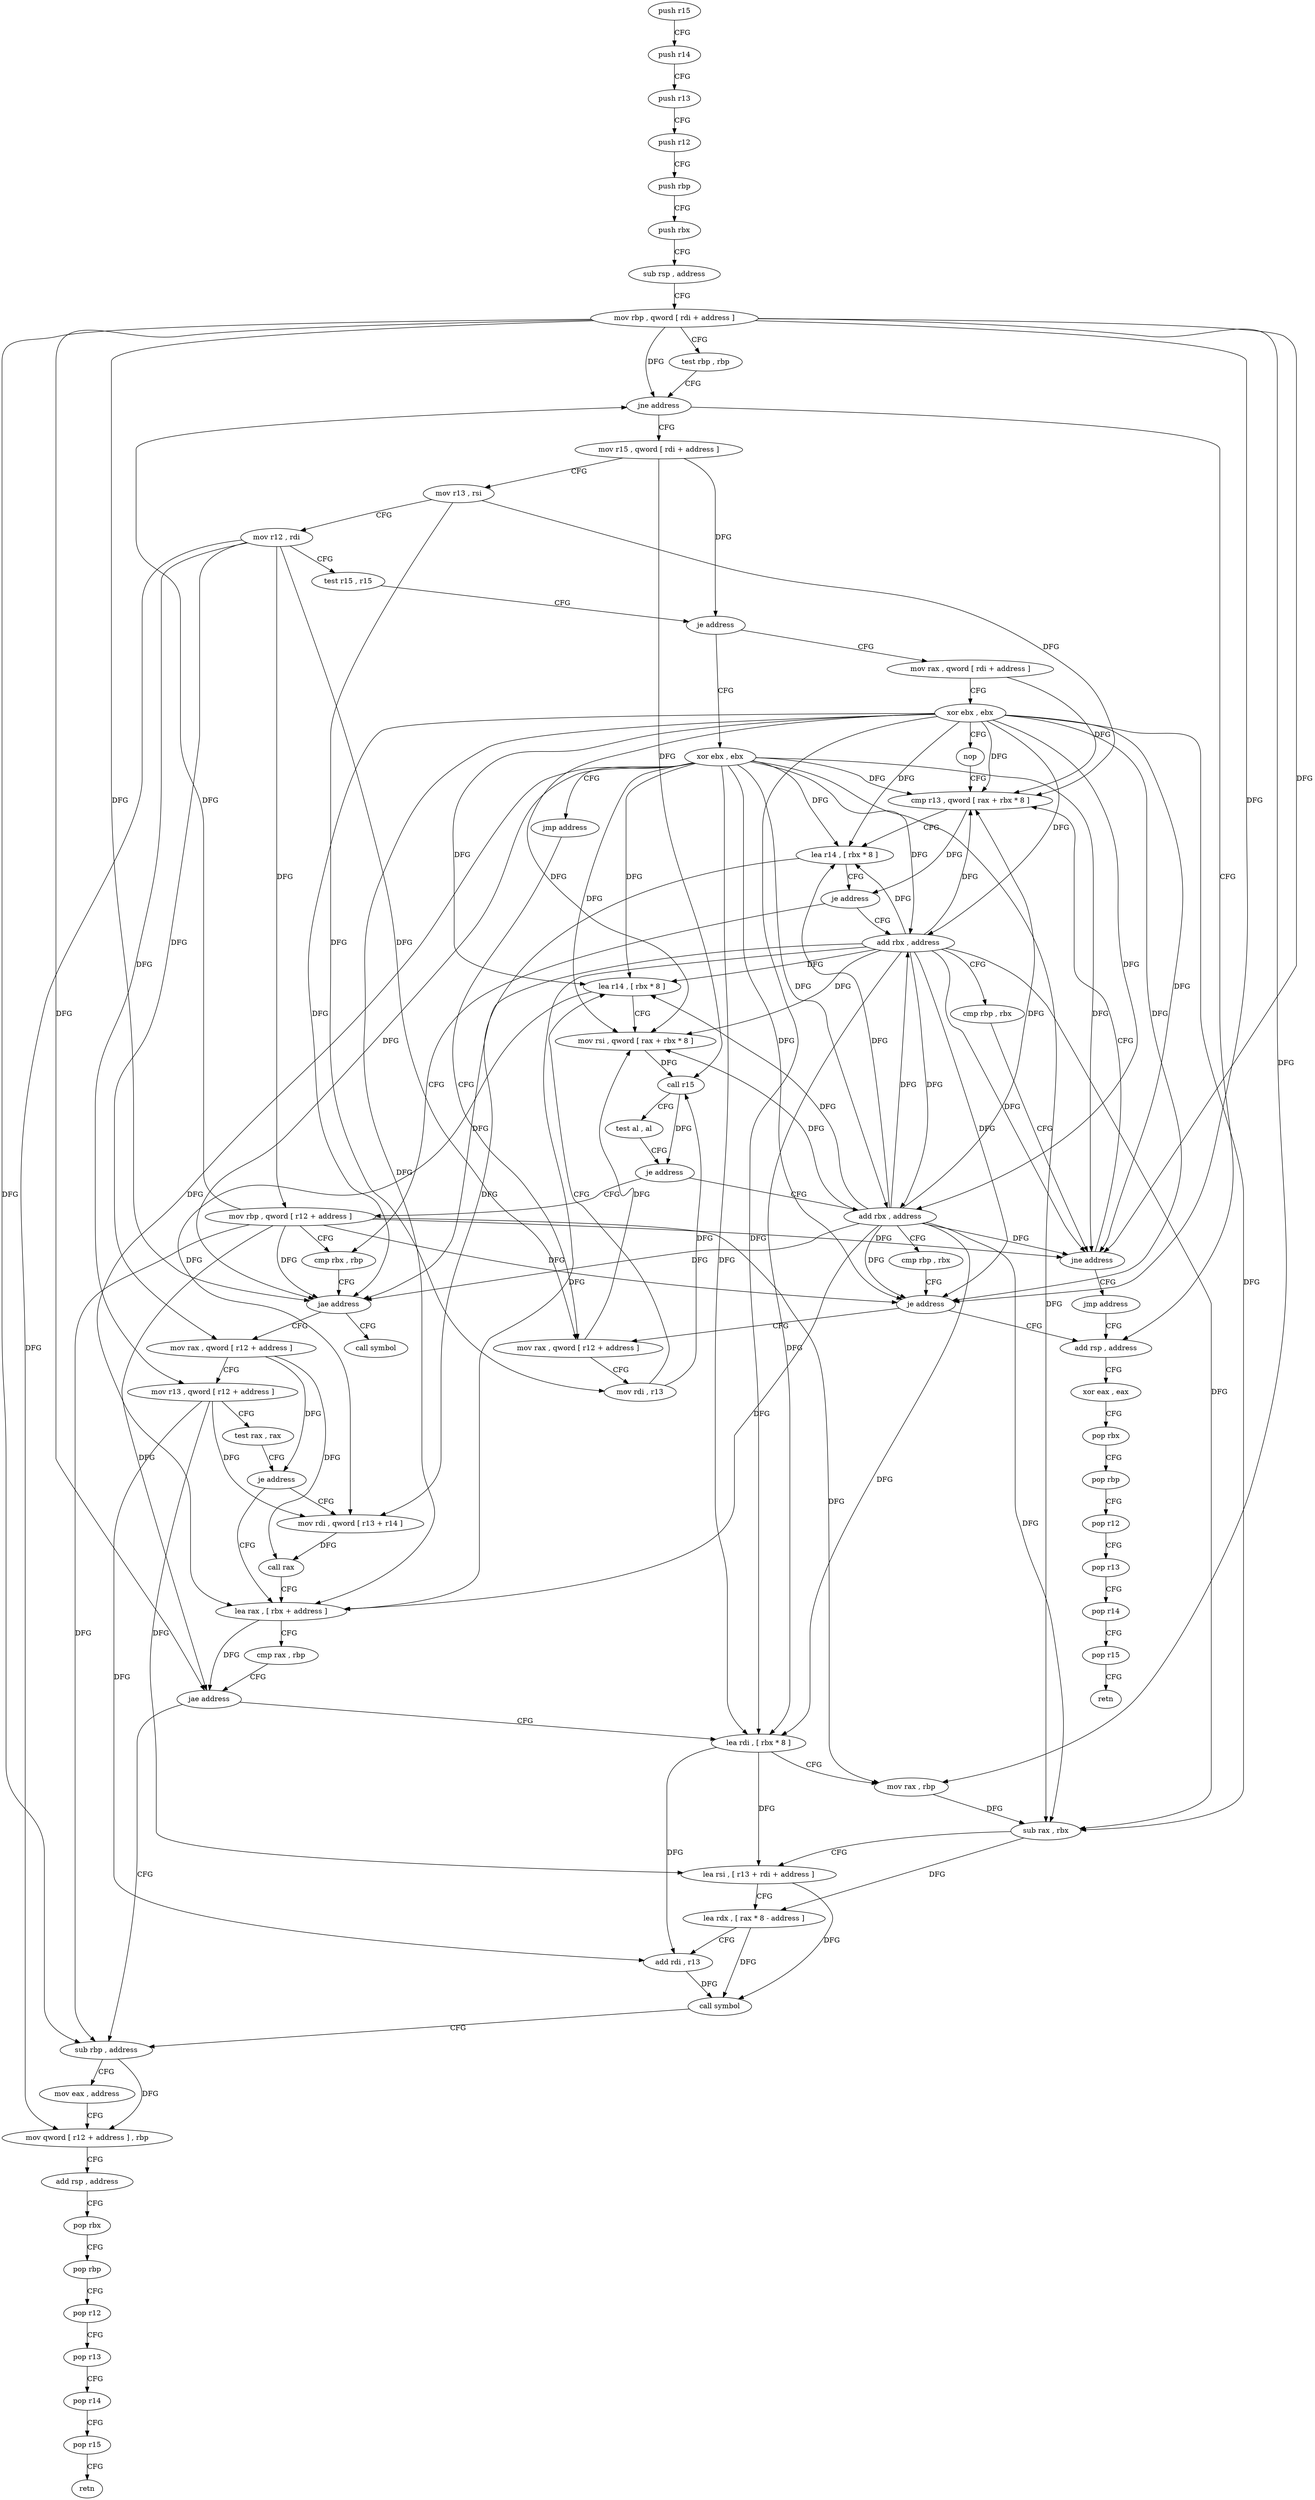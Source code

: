 digraph "func" {
"169248" [label = "push r15" ]
"169250" [label = "push r14" ]
"169252" [label = "push r13" ]
"169254" [label = "push r12" ]
"169256" [label = "push rbp" ]
"169257" [label = "push rbx" ]
"169258" [label = "sub rsp , address" ]
"169262" [label = "mov rbp , qword [ rdi + address ]" ]
"169266" [label = "test rbp , rbp" ]
"169269" [label = "jne address" ]
"169296" [label = "mov r15 , qword [ rdi + address ]" ]
"169271" [label = "add rsp , address" ]
"169300" [label = "mov r13 , rsi" ]
"169303" [label = "mov r12 , rdi" ]
"169306" [label = "test r15 , r15" ]
"169309" [label = "je address" ]
"169480" [label = "mov rax , qword [ rdi + address ]" ]
"169315" [label = "xor ebx , ebx" ]
"169275" [label = "xor eax , eax" ]
"169277" [label = "pop rbx" ]
"169278" [label = "pop rbp" ]
"169279" [label = "pop r12" ]
"169281" [label = "pop r13" ]
"169283" [label = "pop r14" ]
"169285" [label = "pop r15" ]
"169287" [label = "retn" ]
"169484" [label = "xor ebx , ebx" ]
"169486" [label = "nop" ]
"169488" [label = "cmp r13 , qword [ rax + rbx * 8 ]" ]
"169317" [label = "jmp address" ]
"169337" [label = "mov rax , qword [ r12 + address ]" ]
"169369" [label = "cmp rbx , rbp" ]
"169372" [label = "jae address" ]
"169520" [label = "call symbol" ]
"169378" [label = "mov rax , qword [ r12 + address ]" ]
"169506" [label = "add rbx , address" ]
"169510" [label = "cmp rbp , rbx" ]
"169513" [label = "jne address" ]
"169515" [label = "jmp address" ]
"169342" [label = "mov rdi , r13" ]
"169345" [label = "lea r14 , [ rbx * 8 ]" ]
"169353" [label = "mov rsi , qword [ rax + rbx * 8 ]" ]
"169357" [label = "call r15" ]
"169360" [label = "test al , al" ]
"169362" [label = "je address" ]
"169328" [label = "add rbx , address" ]
"169364" [label = "mov rbp , qword [ r12 + address ]" ]
"169383" [label = "mov r13 , qword [ r12 + address ]" ]
"169388" [label = "test rax , rax" ]
"169391" [label = "je address" ]
"169400" [label = "lea rax , [ rbx + address ]" ]
"169393" [label = "mov rdi , qword [ r13 + r14 ]" ]
"169492" [label = "lea r14 , [ rbx * 8 ]" ]
"169500" [label = "je address" ]
"169332" [label = "cmp rbp , rbx" ]
"169335" [label = "je address" ]
"169404" [label = "cmp rax , rbp" ]
"169407" [label = "jae address" ]
"169444" [label = "sub rbp , address" ]
"169409" [label = "lea rdi , [ rbx * 8 ]" ]
"169398" [label = "call rax" ]
"169448" [label = "mov eax , address" ]
"169453" [label = "mov qword [ r12 + address ] , rbp" ]
"169458" [label = "add rsp , address" ]
"169462" [label = "pop rbx" ]
"169463" [label = "pop rbp" ]
"169464" [label = "pop r12" ]
"169466" [label = "pop r13" ]
"169468" [label = "pop r14" ]
"169470" [label = "pop r15" ]
"169472" [label = "retn" ]
"169417" [label = "mov rax , rbp" ]
"169420" [label = "sub rax , rbx" ]
"169423" [label = "lea rsi , [ r13 + rdi + address ]" ]
"169428" [label = "lea rdx , [ rax * 8 - address ]" ]
"169436" [label = "add rdi , r13" ]
"169439" [label = "call symbol" ]
"169248" -> "169250" [ label = "CFG" ]
"169250" -> "169252" [ label = "CFG" ]
"169252" -> "169254" [ label = "CFG" ]
"169254" -> "169256" [ label = "CFG" ]
"169256" -> "169257" [ label = "CFG" ]
"169257" -> "169258" [ label = "CFG" ]
"169258" -> "169262" [ label = "CFG" ]
"169262" -> "169266" [ label = "CFG" ]
"169262" -> "169269" [ label = "DFG" ]
"169262" -> "169372" [ label = "DFG" ]
"169262" -> "169513" [ label = "DFG" ]
"169262" -> "169335" [ label = "DFG" ]
"169262" -> "169407" [ label = "DFG" ]
"169262" -> "169444" [ label = "DFG" ]
"169262" -> "169417" [ label = "DFG" ]
"169266" -> "169269" [ label = "CFG" ]
"169269" -> "169296" [ label = "CFG" ]
"169269" -> "169271" [ label = "CFG" ]
"169296" -> "169300" [ label = "CFG" ]
"169296" -> "169309" [ label = "DFG" ]
"169296" -> "169357" [ label = "DFG" ]
"169271" -> "169275" [ label = "CFG" ]
"169300" -> "169303" [ label = "CFG" ]
"169300" -> "169488" [ label = "DFG" ]
"169300" -> "169342" [ label = "DFG" ]
"169303" -> "169306" [ label = "CFG" ]
"169303" -> "169337" [ label = "DFG" ]
"169303" -> "169364" [ label = "DFG" ]
"169303" -> "169378" [ label = "DFG" ]
"169303" -> "169383" [ label = "DFG" ]
"169303" -> "169453" [ label = "DFG" ]
"169306" -> "169309" [ label = "CFG" ]
"169309" -> "169480" [ label = "CFG" ]
"169309" -> "169315" [ label = "CFG" ]
"169480" -> "169484" [ label = "CFG" ]
"169480" -> "169488" [ label = "DFG" ]
"169315" -> "169317" [ label = "CFG" ]
"169315" -> "169488" [ label = "DFG" ]
"169315" -> "169492" [ label = "DFG" ]
"169315" -> "169345" [ label = "DFG" ]
"169315" -> "169353" [ label = "DFG" ]
"169315" -> "169372" [ label = "DFG" ]
"169315" -> "169506" [ label = "DFG" ]
"169315" -> "169513" [ label = "DFG" ]
"169315" -> "169328" [ label = "DFG" ]
"169315" -> "169335" [ label = "DFG" ]
"169315" -> "169400" [ label = "DFG" ]
"169315" -> "169409" [ label = "DFG" ]
"169315" -> "169420" [ label = "DFG" ]
"169275" -> "169277" [ label = "CFG" ]
"169277" -> "169278" [ label = "CFG" ]
"169278" -> "169279" [ label = "CFG" ]
"169279" -> "169281" [ label = "CFG" ]
"169281" -> "169283" [ label = "CFG" ]
"169283" -> "169285" [ label = "CFG" ]
"169285" -> "169287" [ label = "CFG" ]
"169484" -> "169486" [ label = "CFG" ]
"169484" -> "169488" [ label = "DFG" ]
"169484" -> "169492" [ label = "DFG" ]
"169484" -> "169345" [ label = "DFG" ]
"169484" -> "169353" [ label = "DFG" ]
"169484" -> "169372" [ label = "DFG" ]
"169484" -> "169506" [ label = "DFG" ]
"169484" -> "169513" [ label = "DFG" ]
"169484" -> "169328" [ label = "DFG" ]
"169484" -> "169335" [ label = "DFG" ]
"169484" -> "169400" [ label = "DFG" ]
"169484" -> "169409" [ label = "DFG" ]
"169484" -> "169420" [ label = "DFG" ]
"169486" -> "169488" [ label = "CFG" ]
"169488" -> "169492" [ label = "CFG" ]
"169488" -> "169500" [ label = "DFG" ]
"169317" -> "169337" [ label = "CFG" ]
"169337" -> "169342" [ label = "CFG" ]
"169337" -> "169353" [ label = "DFG" ]
"169369" -> "169372" [ label = "CFG" ]
"169372" -> "169520" [ label = "CFG" ]
"169372" -> "169378" [ label = "CFG" ]
"169378" -> "169383" [ label = "CFG" ]
"169378" -> "169391" [ label = "DFG" ]
"169378" -> "169398" [ label = "DFG" ]
"169506" -> "169510" [ label = "CFG" ]
"169506" -> "169488" [ label = "DFG" ]
"169506" -> "169492" [ label = "DFG" ]
"169506" -> "169345" [ label = "DFG" ]
"169506" -> "169353" [ label = "DFG" ]
"169506" -> "169372" [ label = "DFG" ]
"169506" -> "169513" [ label = "DFG" ]
"169506" -> "169328" [ label = "DFG" ]
"169506" -> "169335" [ label = "DFG" ]
"169506" -> "169400" [ label = "DFG" ]
"169506" -> "169409" [ label = "DFG" ]
"169506" -> "169420" [ label = "DFG" ]
"169510" -> "169513" [ label = "CFG" ]
"169513" -> "169488" [ label = "CFG" ]
"169513" -> "169515" [ label = "CFG" ]
"169515" -> "169271" [ label = "CFG" ]
"169342" -> "169345" [ label = "CFG" ]
"169342" -> "169357" [ label = "DFG" ]
"169345" -> "169353" [ label = "CFG" ]
"169345" -> "169393" [ label = "DFG" ]
"169353" -> "169357" [ label = "DFG" ]
"169357" -> "169360" [ label = "CFG" ]
"169357" -> "169362" [ label = "DFG" ]
"169360" -> "169362" [ label = "CFG" ]
"169362" -> "169328" [ label = "CFG" ]
"169362" -> "169364" [ label = "CFG" ]
"169328" -> "169332" [ label = "CFG" ]
"169328" -> "169488" [ label = "DFG" ]
"169328" -> "169492" [ label = "DFG" ]
"169328" -> "169345" [ label = "DFG" ]
"169328" -> "169353" [ label = "DFG" ]
"169328" -> "169506" [ label = "DFG" ]
"169328" -> "169513" [ label = "DFG" ]
"169328" -> "169372" [ label = "DFG" ]
"169328" -> "169335" [ label = "DFG" ]
"169328" -> "169400" [ label = "DFG" ]
"169328" -> "169409" [ label = "DFG" ]
"169328" -> "169420" [ label = "DFG" ]
"169364" -> "169369" [ label = "CFG" ]
"169364" -> "169269" [ label = "DFG" ]
"169364" -> "169372" [ label = "DFG" ]
"169364" -> "169513" [ label = "DFG" ]
"169364" -> "169335" [ label = "DFG" ]
"169364" -> "169407" [ label = "DFG" ]
"169364" -> "169444" [ label = "DFG" ]
"169364" -> "169417" [ label = "DFG" ]
"169383" -> "169388" [ label = "CFG" ]
"169383" -> "169393" [ label = "DFG" ]
"169383" -> "169423" [ label = "DFG" ]
"169383" -> "169436" [ label = "DFG" ]
"169388" -> "169391" [ label = "CFG" ]
"169391" -> "169400" [ label = "CFG" ]
"169391" -> "169393" [ label = "CFG" ]
"169400" -> "169404" [ label = "CFG" ]
"169400" -> "169407" [ label = "DFG" ]
"169393" -> "169398" [ label = "DFG" ]
"169492" -> "169500" [ label = "CFG" ]
"169492" -> "169393" [ label = "DFG" ]
"169500" -> "169369" [ label = "CFG" ]
"169500" -> "169506" [ label = "CFG" ]
"169332" -> "169335" [ label = "CFG" ]
"169335" -> "169271" [ label = "CFG" ]
"169335" -> "169337" [ label = "CFG" ]
"169404" -> "169407" [ label = "CFG" ]
"169407" -> "169444" [ label = "CFG" ]
"169407" -> "169409" [ label = "CFG" ]
"169444" -> "169448" [ label = "CFG" ]
"169444" -> "169453" [ label = "DFG" ]
"169409" -> "169417" [ label = "CFG" ]
"169409" -> "169423" [ label = "DFG" ]
"169409" -> "169436" [ label = "DFG" ]
"169398" -> "169400" [ label = "CFG" ]
"169448" -> "169453" [ label = "CFG" ]
"169453" -> "169458" [ label = "CFG" ]
"169458" -> "169462" [ label = "CFG" ]
"169462" -> "169463" [ label = "CFG" ]
"169463" -> "169464" [ label = "CFG" ]
"169464" -> "169466" [ label = "CFG" ]
"169466" -> "169468" [ label = "CFG" ]
"169468" -> "169470" [ label = "CFG" ]
"169470" -> "169472" [ label = "CFG" ]
"169417" -> "169420" [ label = "DFG" ]
"169420" -> "169423" [ label = "CFG" ]
"169420" -> "169428" [ label = "DFG" ]
"169423" -> "169428" [ label = "CFG" ]
"169423" -> "169439" [ label = "DFG" ]
"169428" -> "169436" [ label = "CFG" ]
"169428" -> "169439" [ label = "DFG" ]
"169436" -> "169439" [ label = "DFG" ]
"169439" -> "169444" [ label = "CFG" ]
}
